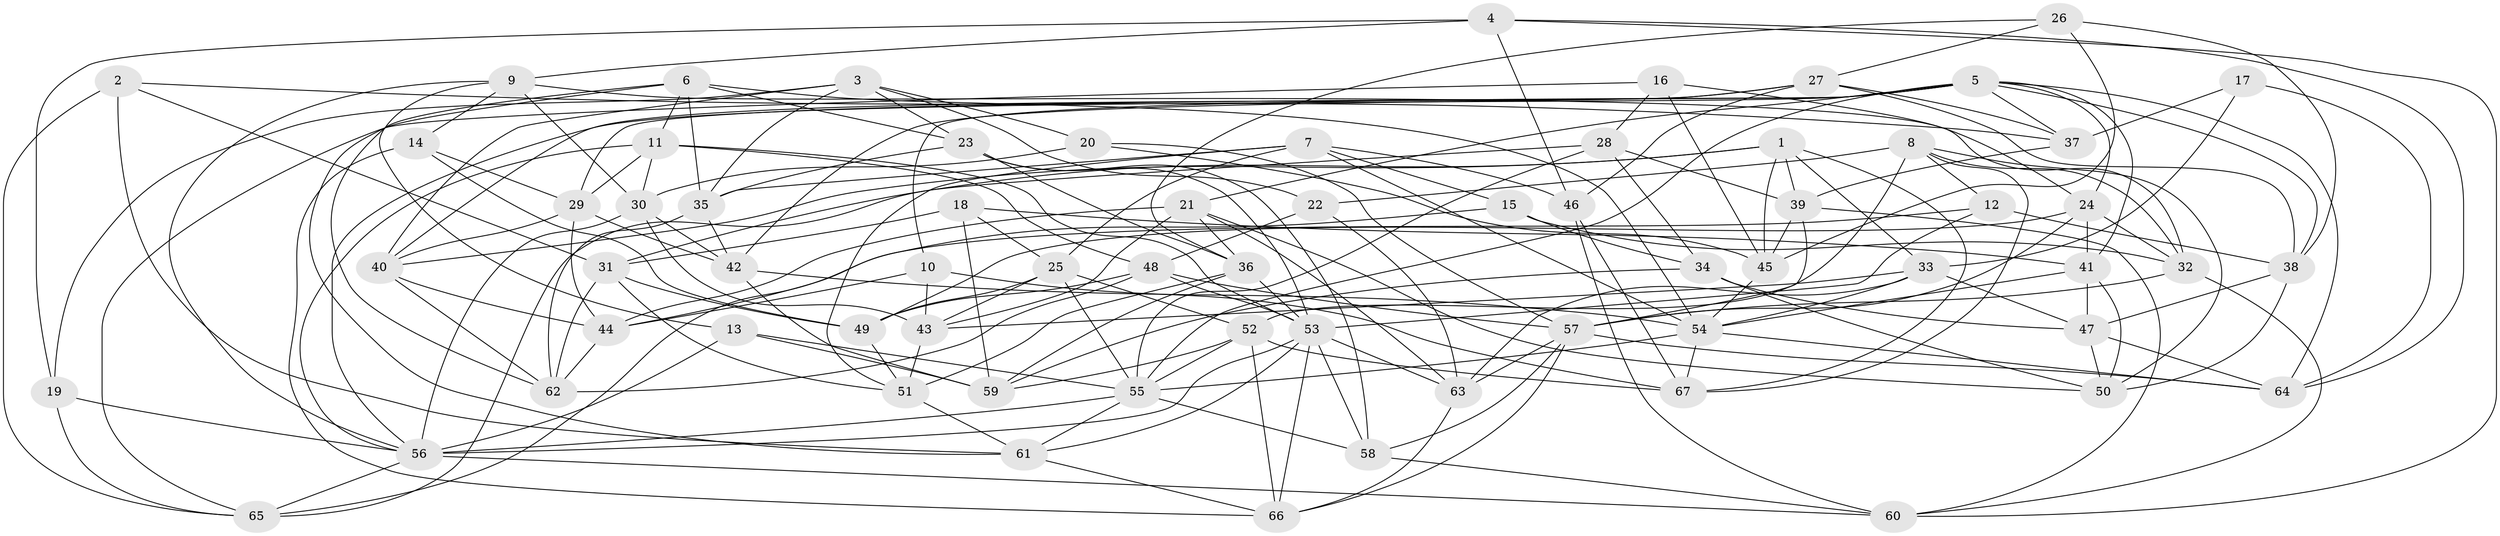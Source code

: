 // original degree distribution, {4: 1.0}
// Generated by graph-tools (version 1.1) at 2025/26/03/09/25 03:26:57]
// undirected, 67 vertices, 195 edges
graph export_dot {
graph [start="1"]
  node [color=gray90,style=filled];
  1;
  2;
  3;
  4;
  5;
  6;
  7;
  8;
  9;
  10;
  11;
  12;
  13;
  14;
  15;
  16;
  17;
  18;
  19;
  20;
  21;
  22;
  23;
  24;
  25;
  26;
  27;
  28;
  29;
  30;
  31;
  32;
  33;
  34;
  35;
  36;
  37;
  38;
  39;
  40;
  41;
  42;
  43;
  44;
  45;
  46;
  47;
  48;
  49;
  50;
  51;
  52;
  53;
  54;
  55;
  56;
  57;
  58;
  59;
  60;
  61;
  62;
  63;
  64;
  65;
  66;
  67;
  1 -- 33 [weight=1.0];
  1 -- 39 [weight=1.0];
  1 -- 40 [weight=1.0];
  1 -- 45 [weight=1.0];
  1 -- 65 [weight=1.0];
  1 -- 67 [weight=1.0];
  2 -- 31 [weight=1.0];
  2 -- 37 [weight=1.0];
  2 -- 61 [weight=1.0];
  2 -- 65 [weight=1.0];
  3 -- 19 [weight=1.0];
  3 -- 20 [weight=1.0];
  3 -- 22 [weight=1.0];
  3 -- 23 [weight=1.0];
  3 -- 35 [weight=1.0];
  3 -- 40 [weight=1.0];
  4 -- 9 [weight=1.0];
  4 -- 19 [weight=1.0];
  4 -- 46 [weight=2.0];
  4 -- 60 [weight=1.0];
  4 -- 64 [weight=1.0];
  5 -- 10 [weight=1.0];
  5 -- 21 [weight=1.0];
  5 -- 24 [weight=1.0];
  5 -- 29 [weight=1.0];
  5 -- 37 [weight=1.0];
  5 -- 38 [weight=1.0];
  5 -- 41 [weight=1.0];
  5 -- 55 [weight=1.0];
  5 -- 56 [weight=1.0];
  5 -- 64 [weight=1.0];
  6 -- 11 [weight=1.0];
  6 -- 23 [weight=1.0];
  6 -- 35 [weight=1.0];
  6 -- 54 [weight=1.0];
  6 -- 61 [weight=1.0];
  6 -- 62 [weight=1.0];
  7 -- 15 [weight=1.0];
  7 -- 25 [weight=1.0];
  7 -- 35 [weight=1.0];
  7 -- 46 [weight=1.0];
  7 -- 51 [weight=1.0];
  7 -- 54 [weight=1.0];
  8 -- 12 [weight=1.0];
  8 -- 22 [weight=1.0];
  8 -- 32 [weight=1.0];
  8 -- 50 [weight=1.0];
  8 -- 52 [weight=1.0];
  8 -- 67 [weight=1.0];
  9 -- 13 [weight=1.0];
  9 -- 14 [weight=1.0];
  9 -- 30 [weight=1.0];
  9 -- 32 [weight=1.0];
  9 -- 56 [weight=1.0];
  10 -- 43 [weight=1.0];
  10 -- 44 [weight=1.0];
  10 -- 67 [weight=1.0];
  11 -- 29 [weight=1.0];
  11 -- 30 [weight=1.0];
  11 -- 48 [weight=1.0];
  11 -- 53 [weight=1.0];
  11 -- 56 [weight=1.0];
  12 -- 38 [weight=1.0];
  12 -- 44 [weight=1.0];
  12 -- 53 [weight=1.0];
  13 -- 55 [weight=1.0];
  13 -- 56 [weight=1.0];
  13 -- 59 [weight=1.0];
  14 -- 29 [weight=1.0];
  14 -- 49 [weight=1.0];
  14 -- 66 [weight=1.0];
  15 -- 32 [weight=1.0];
  15 -- 34 [weight=1.0];
  15 -- 65 [weight=1.0];
  16 -- 24 [weight=1.0];
  16 -- 28 [weight=1.0];
  16 -- 45 [weight=1.0];
  16 -- 65 [weight=1.0];
  17 -- 33 [weight=1.0];
  17 -- 37 [weight=2.0];
  17 -- 64 [weight=1.0];
  18 -- 25 [weight=1.0];
  18 -- 31 [weight=1.0];
  18 -- 41 [weight=1.0];
  18 -- 59 [weight=1.0];
  19 -- 56 [weight=1.0];
  19 -- 65 [weight=1.0];
  20 -- 30 [weight=1.0];
  20 -- 45 [weight=1.0];
  20 -- 57 [weight=1.0];
  21 -- 36 [weight=1.0];
  21 -- 43 [weight=1.0];
  21 -- 44 [weight=1.0];
  21 -- 50 [weight=1.0];
  21 -- 63 [weight=1.0];
  22 -- 48 [weight=1.0];
  22 -- 63 [weight=1.0];
  23 -- 35 [weight=1.0];
  23 -- 36 [weight=1.0];
  23 -- 53 [weight=1.0];
  23 -- 58 [weight=1.0];
  24 -- 32 [weight=1.0];
  24 -- 41 [weight=1.0];
  24 -- 49 [weight=1.0];
  24 -- 57 [weight=1.0];
  25 -- 43 [weight=1.0];
  25 -- 49 [weight=1.0];
  25 -- 52 [weight=1.0];
  25 -- 55 [weight=1.0];
  26 -- 27 [weight=1.0];
  26 -- 36 [weight=1.0];
  26 -- 38 [weight=1.0];
  26 -- 45 [weight=1.0];
  27 -- 37 [weight=1.0];
  27 -- 38 [weight=1.0];
  27 -- 40 [weight=1.0];
  27 -- 42 [weight=1.0];
  27 -- 46 [weight=1.0];
  28 -- 31 [weight=1.0];
  28 -- 34 [weight=2.0];
  28 -- 39 [weight=1.0];
  28 -- 55 [weight=1.0];
  29 -- 40 [weight=1.0];
  29 -- 42 [weight=1.0];
  29 -- 44 [weight=1.0];
  30 -- 42 [weight=1.0];
  30 -- 43 [weight=1.0];
  30 -- 56 [weight=1.0];
  31 -- 49 [weight=1.0];
  31 -- 51 [weight=1.0];
  31 -- 62 [weight=1.0];
  32 -- 57 [weight=1.0];
  32 -- 60 [weight=1.0];
  33 -- 43 [weight=1.0];
  33 -- 47 [weight=1.0];
  33 -- 54 [weight=1.0];
  33 -- 63 [weight=1.0];
  34 -- 47 [weight=1.0];
  34 -- 50 [weight=1.0];
  34 -- 59 [weight=1.0];
  35 -- 42 [weight=1.0];
  35 -- 62 [weight=1.0];
  36 -- 51 [weight=1.0];
  36 -- 53 [weight=1.0];
  36 -- 59 [weight=1.0];
  37 -- 39 [weight=1.0];
  38 -- 47 [weight=1.0];
  38 -- 50 [weight=1.0];
  39 -- 45 [weight=1.0];
  39 -- 57 [weight=1.0];
  39 -- 60 [weight=1.0];
  40 -- 44 [weight=1.0];
  40 -- 62 [weight=1.0];
  41 -- 47 [weight=1.0];
  41 -- 50 [weight=1.0];
  41 -- 54 [weight=1.0];
  42 -- 54 [weight=1.0];
  42 -- 59 [weight=1.0];
  43 -- 51 [weight=1.0];
  44 -- 62 [weight=1.0];
  45 -- 54 [weight=1.0];
  46 -- 60 [weight=1.0];
  46 -- 67 [weight=1.0];
  47 -- 50 [weight=1.0];
  47 -- 64 [weight=1.0];
  48 -- 49 [weight=1.0];
  48 -- 53 [weight=1.0];
  48 -- 57 [weight=1.0];
  48 -- 62 [weight=1.0];
  49 -- 51 [weight=1.0];
  51 -- 61 [weight=1.0];
  52 -- 55 [weight=1.0];
  52 -- 59 [weight=1.0];
  52 -- 66 [weight=1.0];
  52 -- 67 [weight=1.0];
  53 -- 56 [weight=1.0];
  53 -- 58 [weight=1.0];
  53 -- 61 [weight=1.0];
  53 -- 63 [weight=1.0];
  53 -- 66 [weight=1.0];
  54 -- 55 [weight=2.0];
  54 -- 64 [weight=1.0];
  54 -- 67 [weight=1.0];
  55 -- 56 [weight=1.0];
  55 -- 58 [weight=1.0];
  55 -- 61 [weight=1.0];
  56 -- 60 [weight=1.0];
  56 -- 65 [weight=1.0];
  57 -- 58 [weight=2.0];
  57 -- 63 [weight=1.0];
  57 -- 64 [weight=1.0];
  57 -- 66 [weight=1.0];
  58 -- 60 [weight=1.0];
  61 -- 66 [weight=1.0];
  63 -- 66 [weight=1.0];
}
